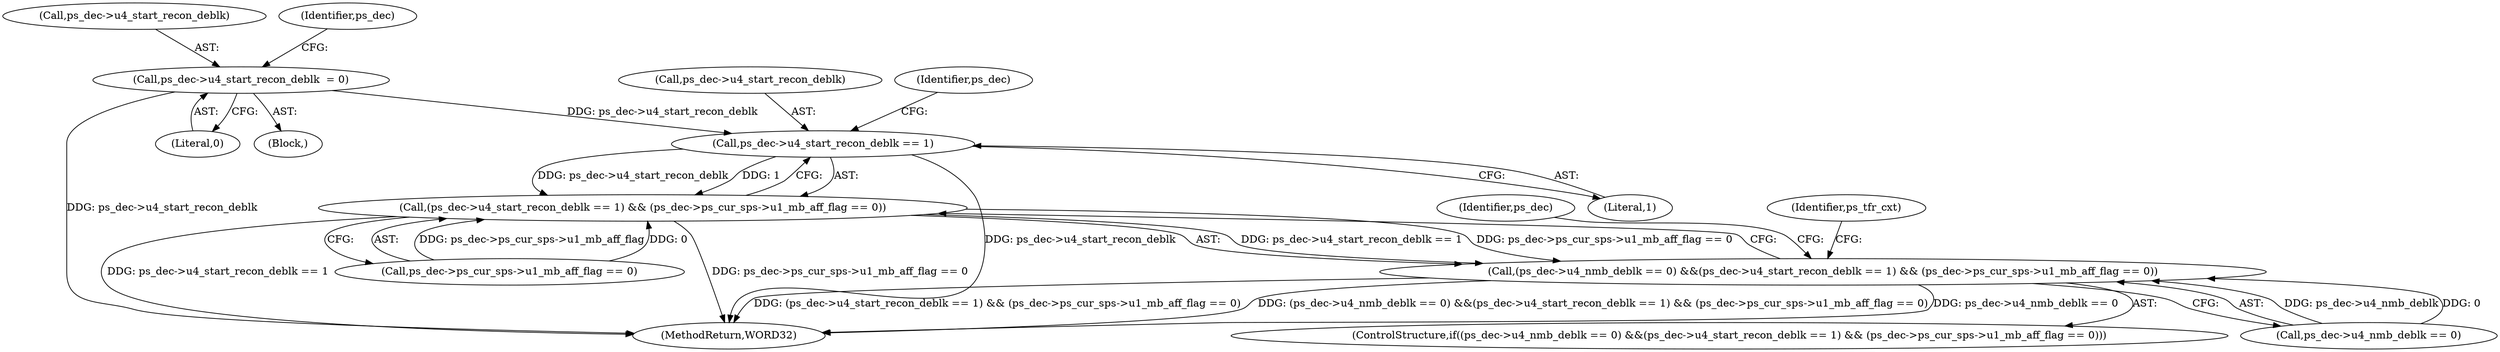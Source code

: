 digraph "0_Android_e86d3cfd2bc28dac421092106751e5638d54a848@pointer" {
"1001680" [label="(Call,ps_dec->u4_start_recon_deblk == 1)"];
"1000980" [label="(Call,ps_dec->u4_start_recon_deblk  = 0)"];
"1001679" [label="(Call,(ps_dec->u4_start_recon_deblk == 1) && (ps_dec->ps_cur_sps->u1_mb_aff_flag == 0))"];
"1001673" [label="(Call,(ps_dec->u4_nmb_deblk == 0) &&(ps_dec->u4_start_recon_deblk == 1) && (ps_dec->ps_cur_sps->u1_mb_aff_flag == 0))"];
"1001673" [label="(Call,(ps_dec->u4_nmb_deblk == 0) &&(ps_dec->u4_start_recon_deblk == 1) && (ps_dec->ps_cur_sps->u1_mb_aff_flag == 0))"];
"1000157" [label="(Block,)"];
"1000981" [label="(Call,ps_dec->u4_start_recon_deblk)"];
"1001761" [label="(Identifier,ps_dec)"];
"1001681" [label="(Call,ps_dec->u4_start_recon_deblk)"];
"1001684" [label="(Literal,1)"];
"1002270" [label="(MethodReturn,WORD32)"];
"1001688" [label="(Identifier,ps_dec)"];
"1001672" [label="(ControlStructure,if((ps_dec->u4_nmb_deblk == 0) &&(ps_dec->u4_start_recon_deblk == 1) && (ps_dec->ps_cur_sps->u1_mb_aff_flag == 0)))"];
"1001674" [label="(Call,ps_dec->u4_nmb_deblk == 0)"];
"1001698" [label="(Identifier,ps_tfr_cxt)"];
"1001680" [label="(Call,ps_dec->u4_start_recon_deblk == 1)"];
"1000980" [label="(Call,ps_dec->u4_start_recon_deblk  = 0)"];
"1000987" [label="(Identifier,ps_dec)"];
"1000984" [label="(Literal,0)"];
"1001685" [label="(Call,ps_dec->ps_cur_sps->u1_mb_aff_flag == 0)"];
"1001679" [label="(Call,(ps_dec->u4_start_recon_deblk == 1) && (ps_dec->ps_cur_sps->u1_mb_aff_flag == 0))"];
"1001680" -> "1001679"  [label="AST: "];
"1001680" -> "1001684"  [label="CFG: "];
"1001681" -> "1001680"  [label="AST: "];
"1001684" -> "1001680"  [label="AST: "];
"1001688" -> "1001680"  [label="CFG: "];
"1001679" -> "1001680"  [label="CFG: "];
"1001680" -> "1002270"  [label="DDG: ps_dec->u4_start_recon_deblk"];
"1001680" -> "1001679"  [label="DDG: ps_dec->u4_start_recon_deblk"];
"1001680" -> "1001679"  [label="DDG: 1"];
"1000980" -> "1001680"  [label="DDG: ps_dec->u4_start_recon_deblk"];
"1000980" -> "1000157"  [label="AST: "];
"1000980" -> "1000984"  [label="CFG: "];
"1000981" -> "1000980"  [label="AST: "];
"1000984" -> "1000980"  [label="AST: "];
"1000987" -> "1000980"  [label="CFG: "];
"1000980" -> "1002270"  [label="DDG: ps_dec->u4_start_recon_deblk"];
"1001679" -> "1001673"  [label="AST: "];
"1001679" -> "1001685"  [label="CFG: "];
"1001685" -> "1001679"  [label="AST: "];
"1001673" -> "1001679"  [label="CFG: "];
"1001679" -> "1002270"  [label="DDG: ps_dec->ps_cur_sps->u1_mb_aff_flag == 0"];
"1001679" -> "1002270"  [label="DDG: ps_dec->u4_start_recon_deblk == 1"];
"1001679" -> "1001673"  [label="DDG: ps_dec->u4_start_recon_deblk == 1"];
"1001679" -> "1001673"  [label="DDG: ps_dec->ps_cur_sps->u1_mb_aff_flag == 0"];
"1001685" -> "1001679"  [label="DDG: ps_dec->ps_cur_sps->u1_mb_aff_flag"];
"1001685" -> "1001679"  [label="DDG: 0"];
"1001673" -> "1001672"  [label="AST: "];
"1001673" -> "1001674"  [label="CFG: "];
"1001674" -> "1001673"  [label="AST: "];
"1001698" -> "1001673"  [label="CFG: "];
"1001761" -> "1001673"  [label="CFG: "];
"1001673" -> "1002270"  [label="DDG: (ps_dec->u4_start_recon_deblk == 1) && (ps_dec->ps_cur_sps->u1_mb_aff_flag == 0)"];
"1001673" -> "1002270"  [label="DDG: (ps_dec->u4_nmb_deblk == 0) &&(ps_dec->u4_start_recon_deblk == 1) && (ps_dec->ps_cur_sps->u1_mb_aff_flag == 0)"];
"1001673" -> "1002270"  [label="DDG: ps_dec->u4_nmb_deblk == 0"];
"1001674" -> "1001673"  [label="DDG: ps_dec->u4_nmb_deblk"];
"1001674" -> "1001673"  [label="DDG: 0"];
}
